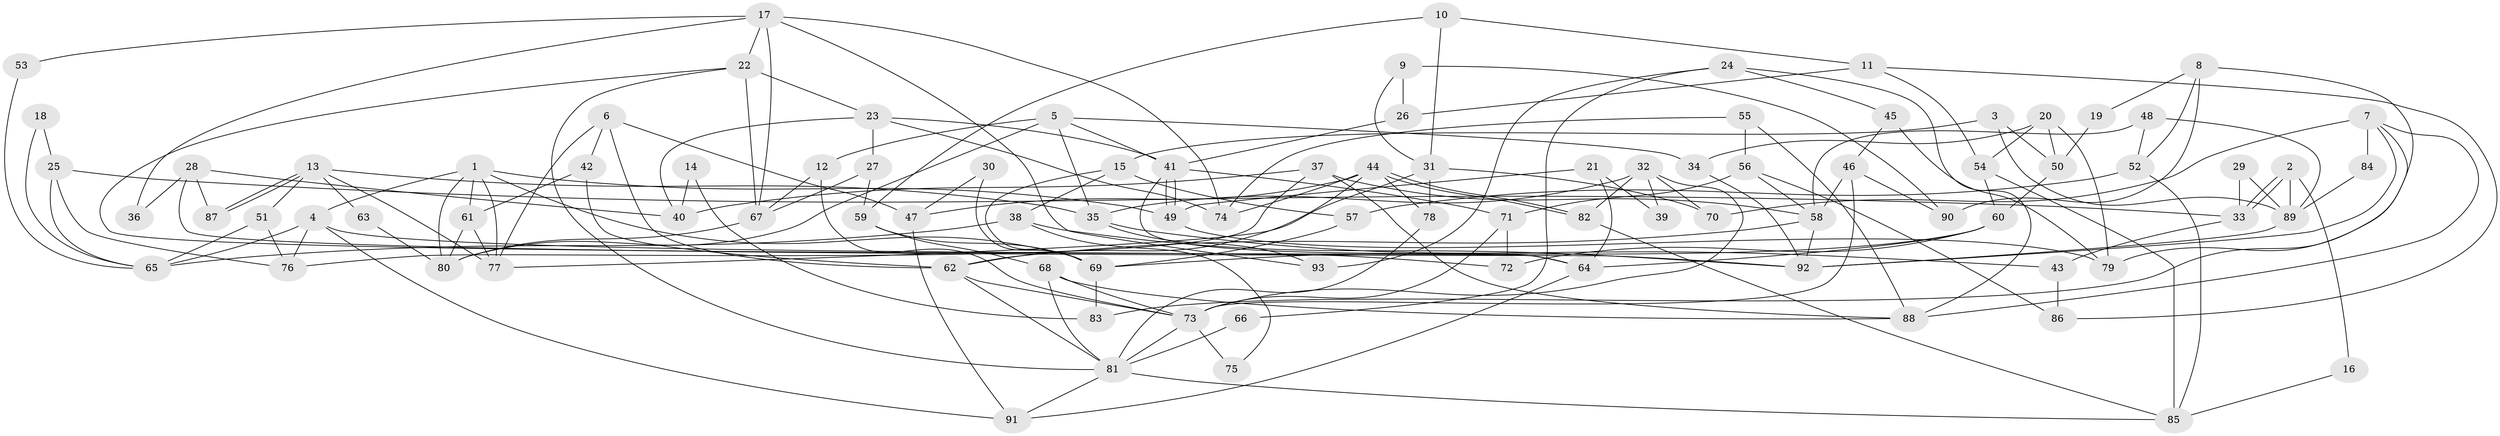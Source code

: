 // Generated by graph-tools (version 1.1) at 2025/50/03/09/25 03:50:13]
// undirected, 93 vertices, 186 edges
graph export_dot {
graph [start="1"]
  node [color=gray90,style=filled];
  1;
  2;
  3;
  4;
  5;
  6;
  7;
  8;
  9;
  10;
  11;
  12;
  13;
  14;
  15;
  16;
  17;
  18;
  19;
  20;
  21;
  22;
  23;
  24;
  25;
  26;
  27;
  28;
  29;
  30;
  31;
  32;
  33;
  34;
  35;
  36;
  37;
  38;
  39;
  40;
  41;
  42;
  43;
  44;
  45;
  46;
  47;
  48;
  49;
  50;
  51;
  52;
  53;
  54;
  55;
  56;
  57;
  58;
  59;
  60;
  61;
  62;
  63;
  64;
  65;
  66;
  67;
  68;
  69;
  70;
  71;
  72;
  73;
  74;
  75;
  76;
  77;
  78;
  79;
  80;
  81;
  82;
  83;
  84;
  85;
  86;
  87;
  88;
  89;
  90;
  91;
  92;
  93;
  1 -- 77;
  1 -- 61;
  1 -- 4;
  1 -- 49;
  1 -- 69;
  1 -- 80;
  2 -- 89;
  2 -- 33;
  2 -- 33;
  2 -- 16;
  3 -- 89;
  3 -- 50;
  3 -- 15;
  4 -- 76;
  4 -- 65;
  4 -- 72;
  4 -- 91;
  5 -- 41;
  5 -- 80;
  5 -- 12;
  5 -- 34;
  5 -- 35;
  6 -- 77;
  6 -- 47;
  6 -- 42;
  6 -- 62;
  7 -- 92;
  7 -- 88;
  7 -- 70;
  7 -- 83;
  7 -- 84;
  8 -- 52;
  8 -- 79;
  8 -- 19;
  8 -- 90;
  9 -- 26;
  9 -- 31;
  9 -- 90;
  10 -- 31;
  10 -- 59;
  10 -- 11;
  11 -- 54;
  11 -- 26;
  11 -- 86;
  12 -- 67;
  12 -- 73;
  13 -- 87;
  13 -- 87;
  13 -- 35;
  13 -- 51;
  13 -- 63;
  13 -- 77;
  14 -- 40;
  14 -- 83;
  15 -- 69;
  15 -- 38;
  15 -- 57;
  16 -- 85;
  17 -- 74;
  17 -- 22;
  17 -- 36;
  17 -- 53;
  17 -- 67;
  17 -- 93;
  18 -- 65;
  18 -- 25;
  19 -- 50;
  20 -- 54;
  20 -- 34;
  20 -- 50;
  20 -- 79;
  21 -- 49;
  21 -- 64;
  21 -- 39;
  22 -- 81;
  22 -- 64;
  22 -- 23;
  22 -- 67;
  23 -- 41;
  23 -- 27;
  23 -- 40;
  23 -- 74;
  24 -- 93;
  24 -- 45;
  24 -- 66;
  24 -- 88;
  25 -- 33;
  25 -- 76;
  25 -- 65;
  26 -- 41;
  27 -- 67;
  27 -- 59;
  28 -- 92;
  28 -- 40;
  28 -- 36;
  28 -- 87;
  29 -- 89;
  29 -- 33;
  30 -- 69;
  30 -- 47;
  31 -- 77;
  31 -- 78;
  31 -- 70;
  32 -- 73;
  32 -- 70;
  32 -- 35;
  32 -- 39;
  32 -- 82;
  33 -- 43;
  34 -- 92;
  35 -- 43;
  35 -- 93;
  37 -- 58;
  37 -- 88;
  37 -- 40;
  37 -- 76;
  38 -- 65;
  38 -- 75;
  38 -- 92;
  41 -- 71;
  41 -- 49;
  41 -- 49;
  41 -- 64;
  42 -- 62;
  42 -- 61;
  43 -- 86;
  44 -- 62;
  44 -- 82;
  44 -- 82;
  44 -- 47;
  44 -- 74;
  44 -- 78;
  45 -- 79;
  45 -- 46;
  46 -- 73;
  46 -- 90;
  46 -- 58;
  47 -- 91;
  48 -- 58;
  48 -- 52;
  48 -- 89;
  49 -- 79;
  50 -- 60;
  51 -- 65;
  51 -- 76;
  52 -- 85;
  52 -- 57;
  53 -- 65;
  54 -- 60;
  54 -- 85;
  55 -- 56;
  55 -- 74;
  55 -- 88;
  56 -- 71;
  56 -- 58;
  56 -- 86;
  57 -- 69;
  58 -- 62;
  58 -- 92;
  59 -- 68;
  59 -- 69;
  60 -- 69;
  60 -- 64;
  60 -- 72;
  61 -- 80;
  61 -- 77;
  62 -- 73;
  62 -- 81;
  63 -- 80;
  64 -- 91;
  66 -- 81;
  67 -- 80;
  68 -- 81;
  68 -- 88;
  68 -- 73;
  69 -- 83;
  71 -- 73;
  71 -- 72;
  73 -- 75;
  73 -- 81;
  78 -- 81;
  81 -- 85;
  81 -- 91;
  82 -- 85;
  84 -- 89;
  89 -- 92;
}
